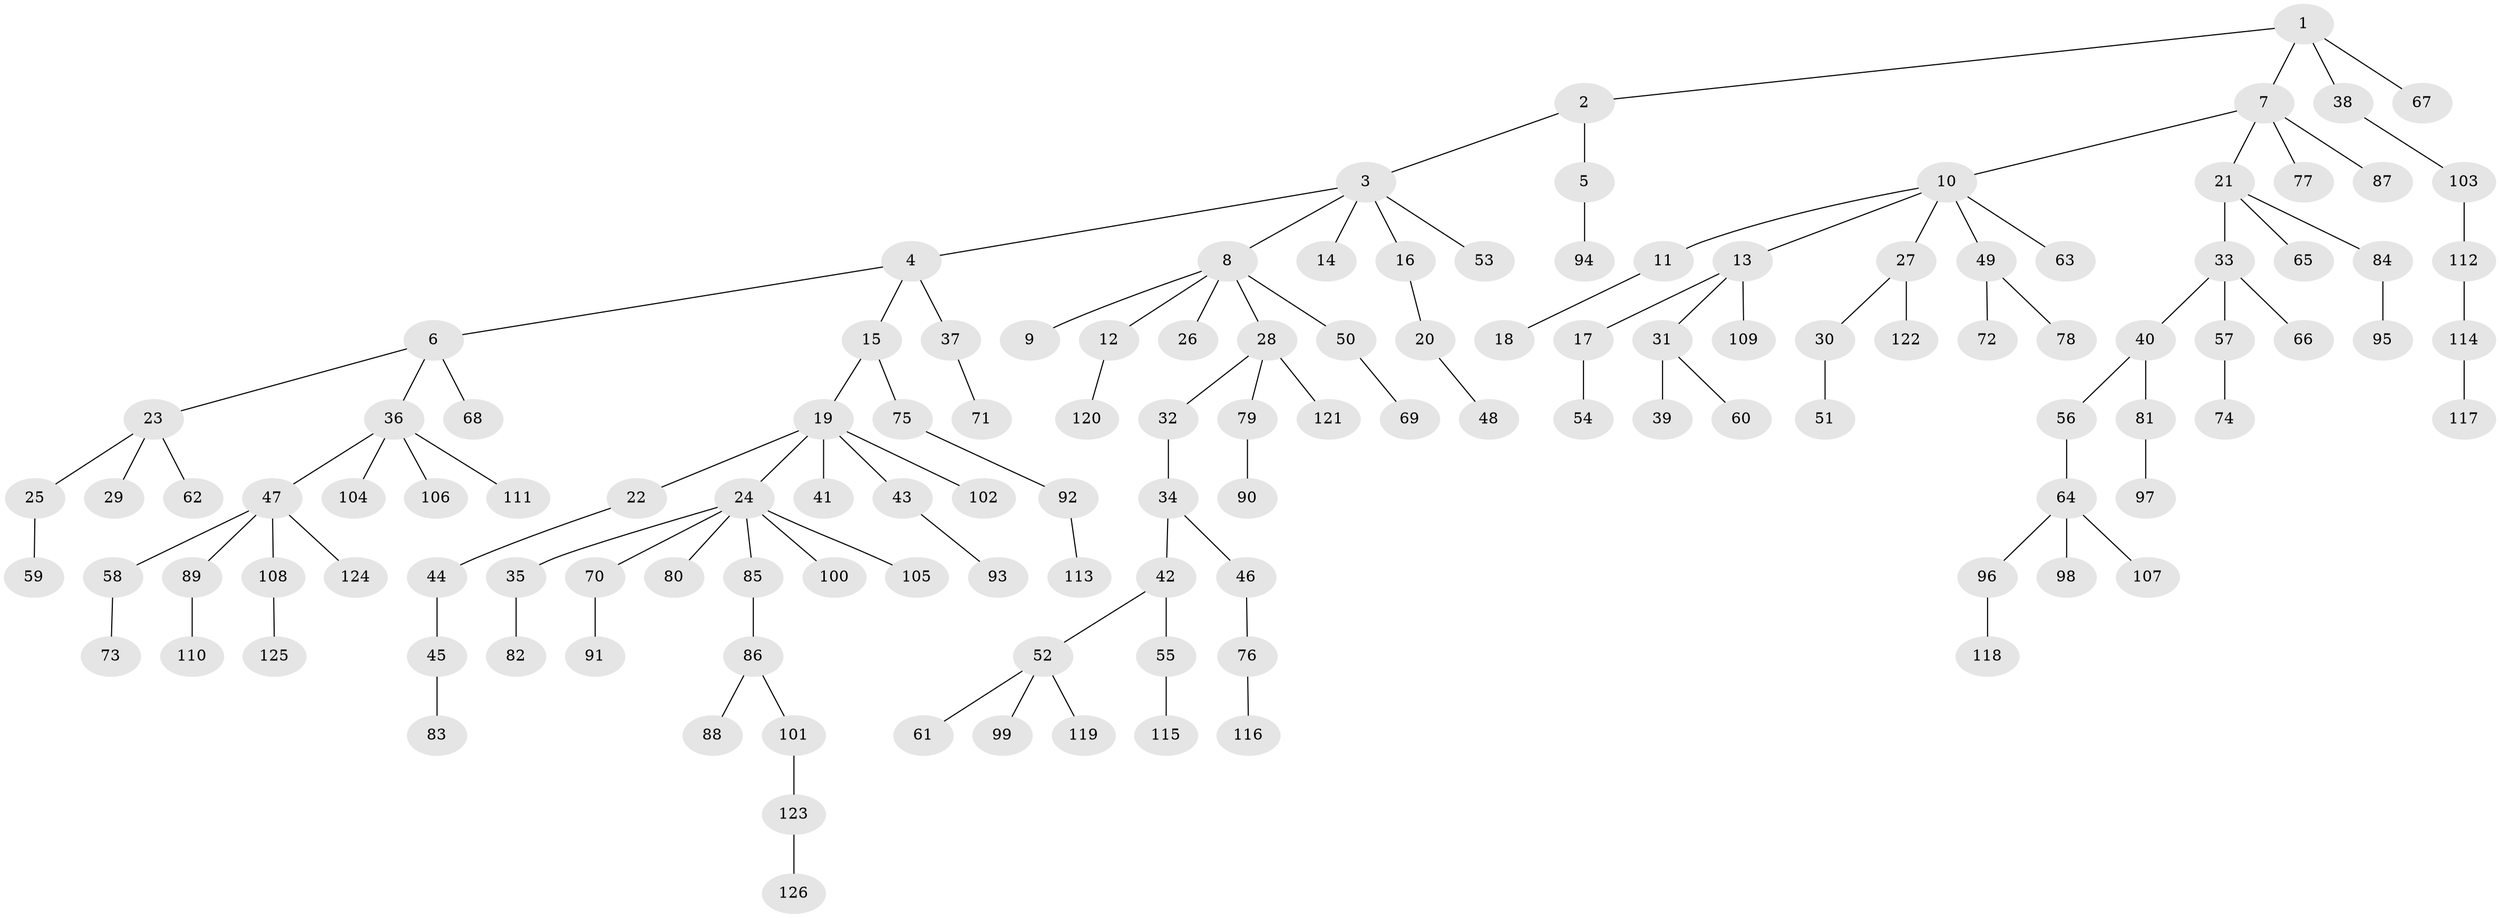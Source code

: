 // Generated by graph-tools (version 1.1) at 2025/15/03/09/25 04:15:33]
// undirected, 126 vertices, 125 edges
graph export_dot {
graph [start="1"]
  node [color=gray90,style=filled];
  1;
  2;
  3;
  4;
  5;
  6;
  7;
  8;
  9;
  10;
  11;
  12;
  13;
  14;
  15;
  16;
  17;
  18;
  19;
  20;
  21;
  22;
  23;
  24;
  25;
  26;
  27;
  28;
  29;
  30;
  31;
  32;
  33;
  34;
  35;
  36;
  37;
  38;
  39;
  40;
  41;
  42;
  43;
  44;
  45;
  46;
  47;
  48;
  49;
  50;
  51;
  52;
  53;
  54;
  55;
  56;
  57;
  58;
  59;
  60;
  61;
  62;
  63;
  64;
  65;
  66;
  67;
  68;
  69;
  70;
  71;
  72;
  73;
  74;
  75;
  76;
  77;
  78;
  79;
  80;
  81;
  82;
  83;
  84;
  85;
  86;
  87;
  88;
  89;
  90;
  91;
  92;
  93;
  94;
  95;
  96;
  97;
  98;
  99;
  100;
  101;
  102;
  103;
  104;
  105;
  106;
  107;
  108;
  109;
  110;
  111;
  112;
  113;
  114;
  115;
  116;
  117;
  118;
  119;
  120;
  121;
  122;
  123;
  124;
  125;
  126;
  1 -- 2;
  1 -- 7;
  1 -- 38;
  1 -- 67;
  2 -- 3;
  2 -- 5;
  3 -- 4;
  3 -- 8;
  3 -- 14;
  3 -- 16;
  3 -- 53;
  4 -- 6;
  4 -- 15;
  4 -- 37;
  5 -- 94;
  6 -- 23;
  6 -- 36;
  6 -- 68;
  7 -- 10;
  7 -- 21;
  7 -- 77;
  7 -- 87;
  8 -- 9;
  8 -- 12;
  8 -- 26;
  8 -- 28;
  8 -- 50;
  10 -- 11;
  10 -- 13;
  10 -- 27;
  10 -- 49;
  10 -- 63;
  11 -- 18;
  12 -- 120;
  13 -- 17;
  13 -- 31;
  13 -- 109;
  15 -- 19;
  15 -- 75;
  16 -- 20;
  17 -- 54;
  19 -- 22;
  19 -- 24;
  19 -- 41;
  19 -- 43;
  19 -- 102;
  20 -- 48;
  21 -- 33;
  21 -- 65;
  21 -- 84;
  22 -- 44;
  23 -- 25;
  23 -- 29;
  23 -- 62;
  24 -- 35;
  24 -- 70;
  24 -- 80;
  24 -- 85;
  24 -- 100;
  24 -- 105;
  25 -- 59;
  27 -- 30;
  27 -- 122;
  28 -- 32;
  28 -- 79;
  28 -- 121;
  30 -- 51;
  31 -- 39;
  31 -- 60;
  32 -- 34;
  33 -- 40;
  33 -- 57;
  33 -- 66;
  34 -- 42;
  34 -- 46;
  35 -- 82;
  36 -- 47;
  36 -- 104;
  36 -- 106;
  36 -- 111;
  37 -- 71;
  38 -- 103;
  40 -- 56;
  40 -- 81;
  42 -- 52;
  42 -- 55;
  43 -- 93;
  44 -- 45;
  45 -- 83;
  46 -- 76;
  47 -- 58;
  47 -- 89;
  47 -- 108;
  47 -- 124;
  49 -- 72;
  49 -- 78;
  50 -- 69;
  52 -- 61;
  52 -- 99;
  52 -- 119;
  55 -- 115;
  56 -- 64;
  57 -- 74;
  58 -- 73;
  64 -- 96;
  64 -- 98;
  64 -- 107;
  70 -- 91;
  75 -- 92;
  76 -- 116;
  79 -- 90;
  81 -- 97;
  84 -- 95;
  85 -- 86;
  86 -- 88;
  86 -- 101;
  89 -- 110;
  92 -- 113;
  96 -- 118;
  101 -- 123;
  103 -- 112;
  108 -- 125;
  112 -- 114;
  114 -- 117;
  123 -- 126;
}
